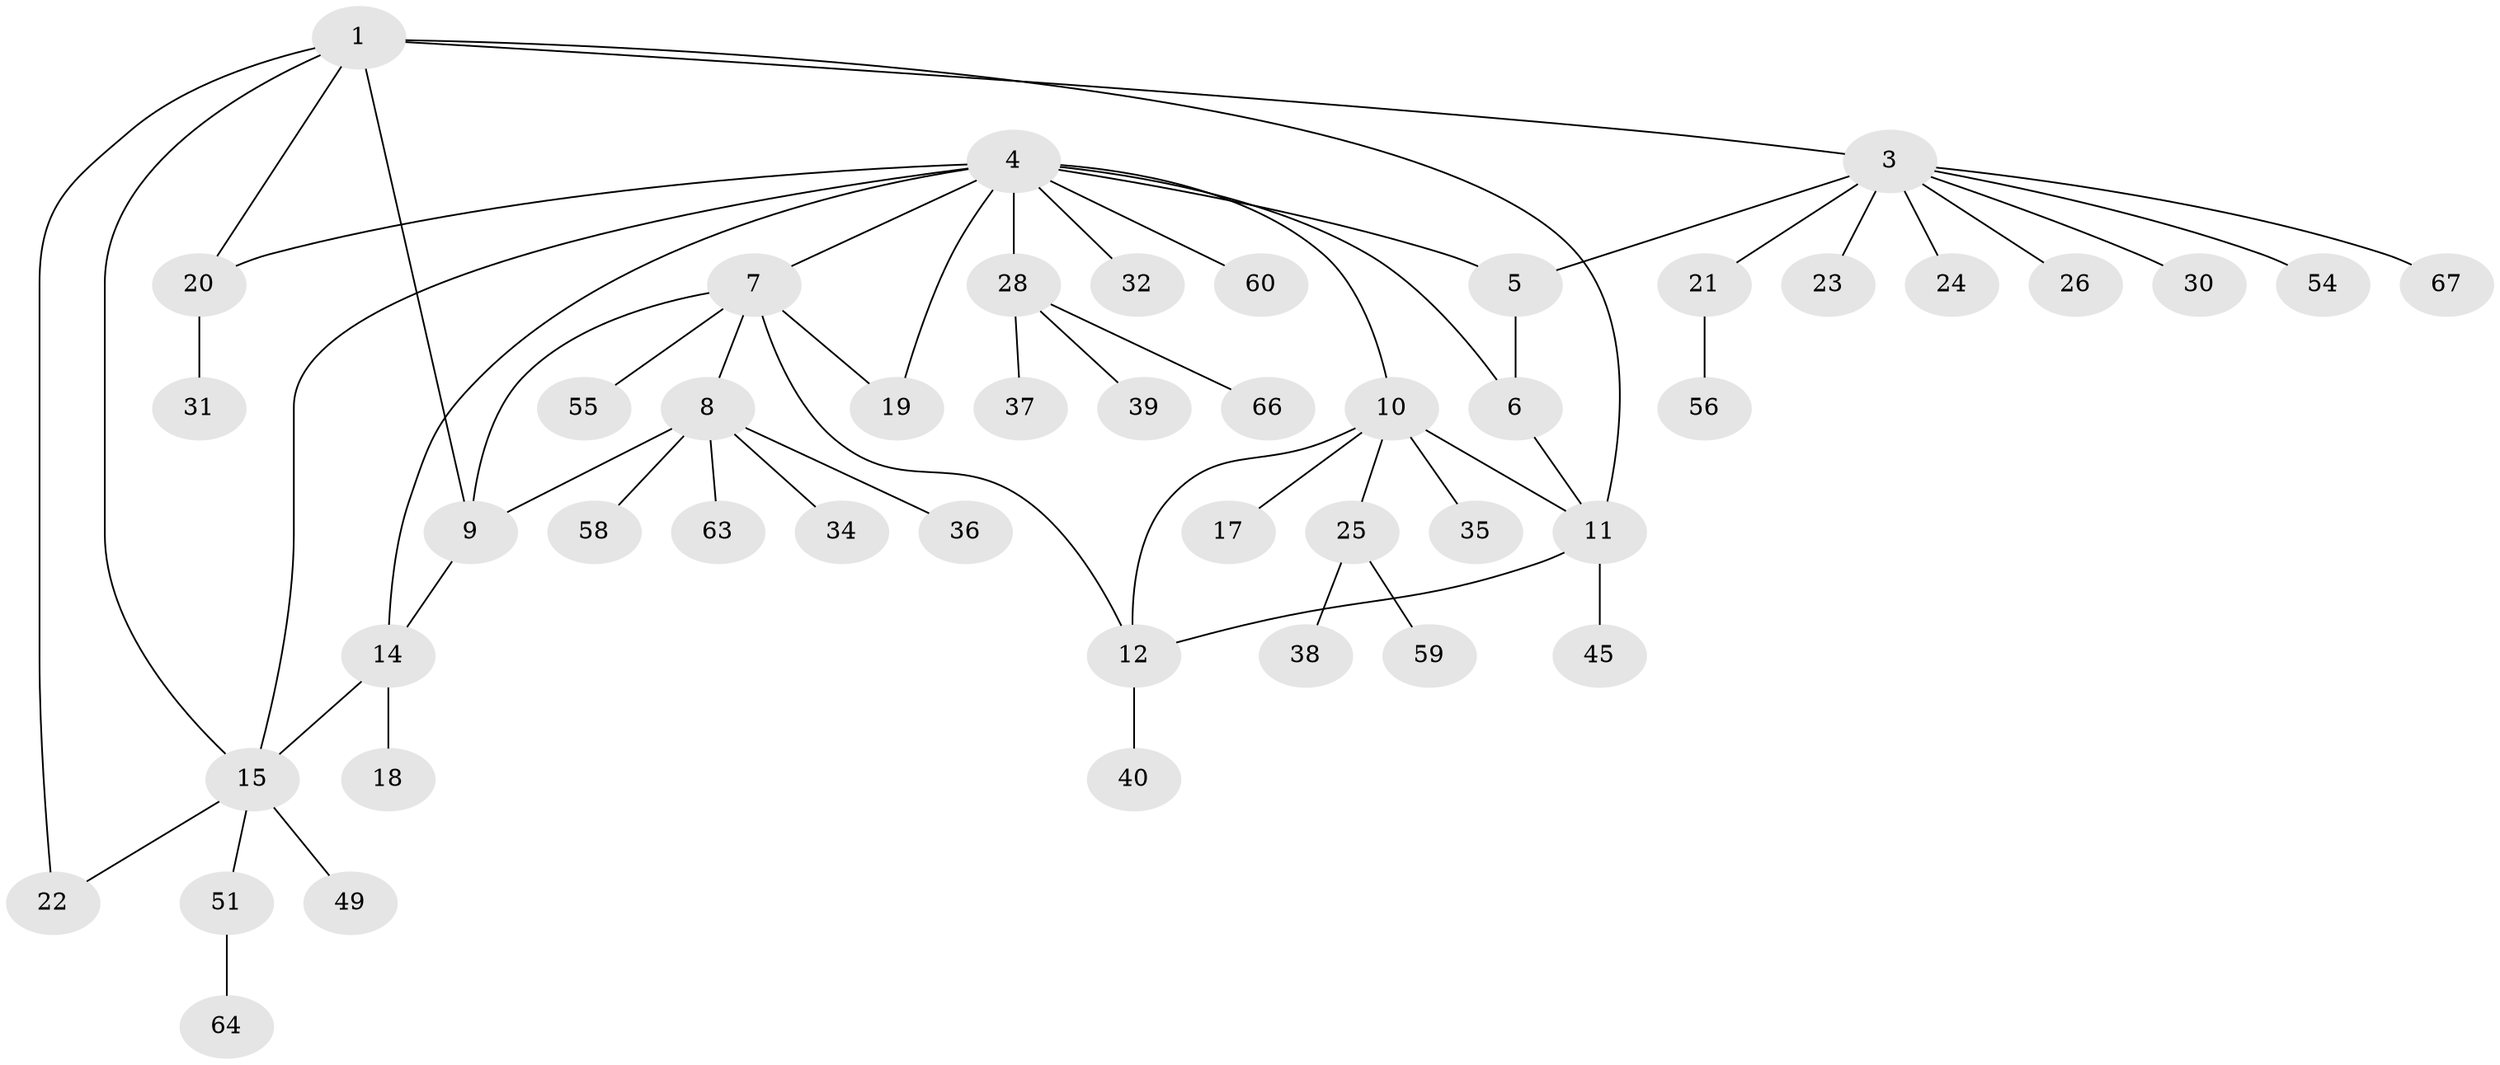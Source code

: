 // original degree distribution, {4: 0.07246376811594203, 5: 0.043478260869565216, 11: 0.014492753623188406, 7: 0.057971014492753624, 3: 0.028985507246376812, 6: 0.043478260869565216, 1: 0.5217391304347826, 2: 0.21739130434782608}
// Generated by graph-tools (version 1.1) at 2025/42/03/06/25 10:42:13]
// undirected, 47 vertices, 59 edges
graph export_dot {
graph [start="1"]
  node [color=gray90,style=filled];
  1 [super="+2"];
  3 [super="+57"];
  4 [super="+13"];
  5;
  6 [super="+16"];
  7 [super="+33"];
  8 [super="+27"];
  9 [super="+43"];
  10 [super="+41"];
  11 [super="+47"];
  12;
  14 [super="+50"];
  15 [super="+62"];
  17 [super="+61"];
  18 [super="+69"];
  19;
  20 [super="+29"];
  21 [super="+44"];
  22;
  23 [super="+53"];
  24;
  25 [super="+65"];
  26;
  28 [super="+42"];
  30;
  31;
  32;
  34;
  35;
  36;
  37 [super="+52"];
  38;
  39 [super="+68"];
  40 [super="+46"];
  45 [super="+48"];
  49;
  51;
  54;
  55;
  56;
  58;
  59;
  60;
  63;
  64;
  66;
  67;
  1 -- 3 [weight=2];
  1 -- 15;
  1 -- 22;
  1 -- 9;
  1 -- 11;
  1 -- 20;
  3 -- 5;
  3 -- 21;
  3 -- 23;
  3 -- 24;
  3 -- 26;
  3 -- 30;
  3 -- 54;
  3 -- 67;
  4 -- 5;
  4 -- 6;
  4 -- 7;
  4 -- 28;
  4 -- 32;
  4 -- 60;
  4 -- 19;
  4 -- 20;
  4 -- 10;
  4 -- 14;
  4 -- 15;
  5 -- 6;
  6 -- 11;
  7 -- 8;
  7 -- 9;
  7 -- 12;
  7 -- 19;
  7 -- 55;
  8 -- 9;
  8 -- 34;
  8 -- 36;
  8 -- 63;
  8 -- 58;
  9 -- 14;
  10 -- 11;
  10 -- 12;
  10 -- 17;
  10 -- 25;
  10 -- 35;
  11 -- 12;
  11 -- 45;
  12 -- 40;
  14 -- 15;
  14 -- 18;
  15 -- 22;
  15 -- 49;
  15 -- 51;
  20 -- 31;
  21 -- 56;
  25 -- 38;
  25 -- 59;
  28 -- 37;
  28 -- 39;
  28 -- 66;
  51 -- 64;
}
